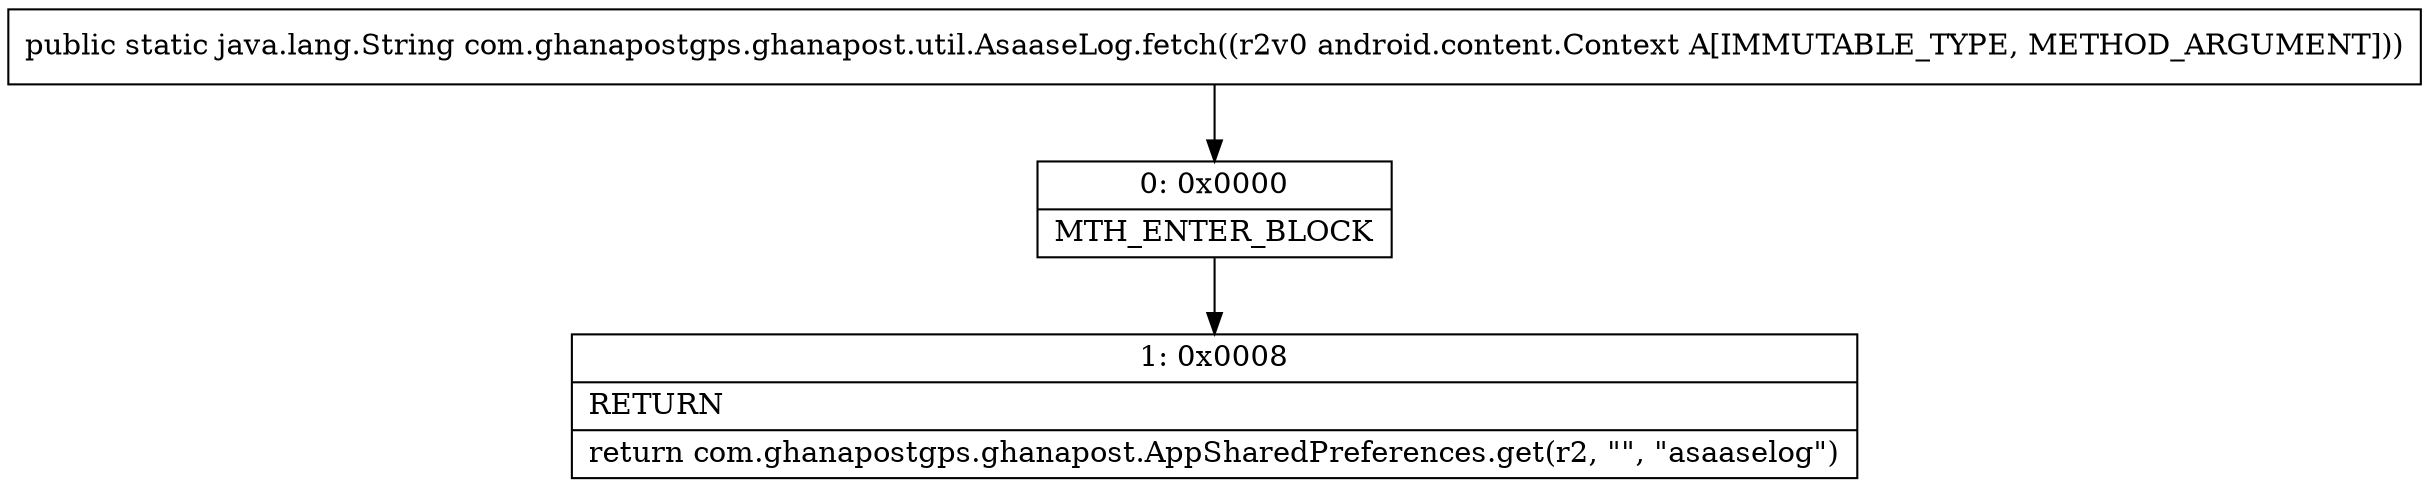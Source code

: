 digraph "CFG forcom.ghanapostgps.ghanapost.util.AsaaseLog.fetch(Landroid\/content\/Context;)Ljava\/lang\/String;" {
Node_0 [shape=record,label="{0\:\ 0x0000|MTH_ENTER_BLOCK\l}"];
Node_1 [shape=record,label="{1\:\ 0x0008|RETURN\l|return com.ghanapostgps.ghanapost.AppSharedPreferences.get(r2, \"\", \"asaaselog\")\l}"];
MethodNode[shape=record,label="{public static java.lang.String com.ghanapostgps.ghanapost.util.AsaaseLog.fetch((r2v0 android.content.Context A[IMMUTABLE_TYPE, METHOD_ARGUMENT])) }"];
MethodNode -> Node_0;
Node_0 -> Node_1;
}

